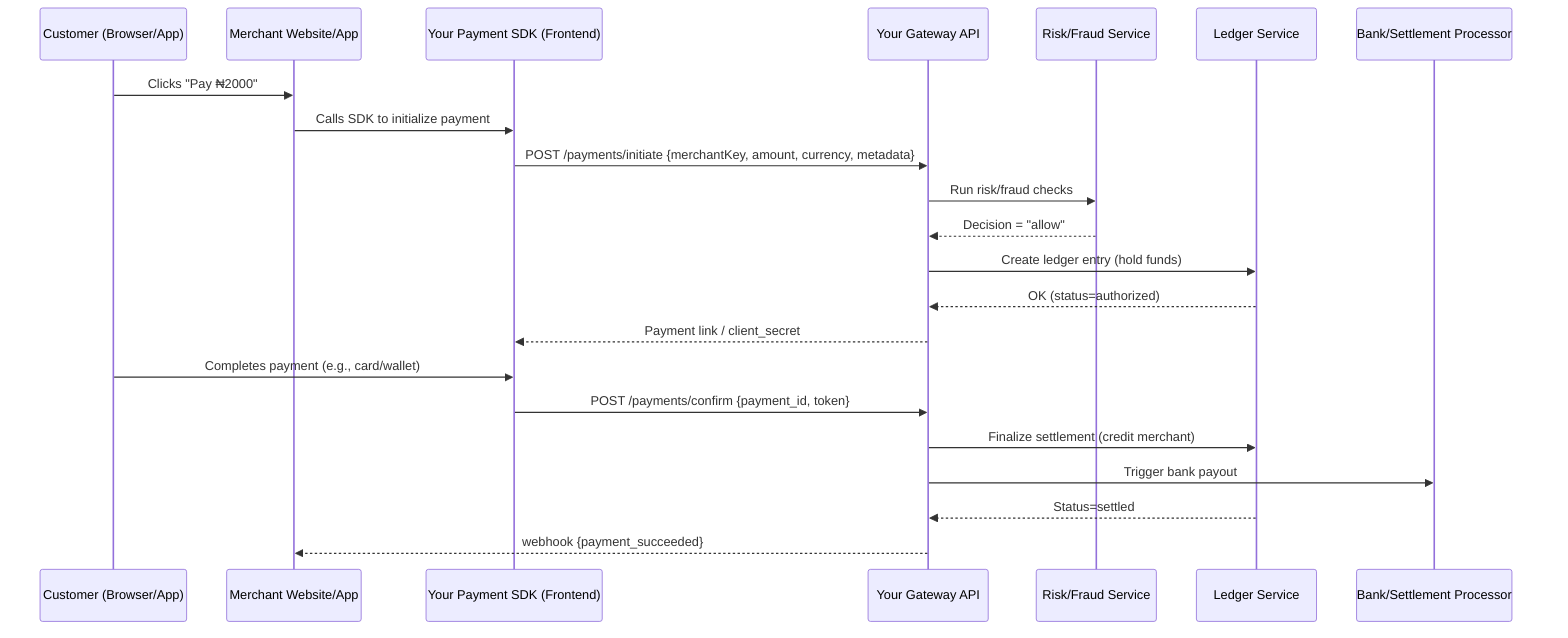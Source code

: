sequenceDiagram
    participant Customer as Customer (Browser/App)
    participant MerchantSite as Merchant Website/App
    participant GatewaySDK as Your Payment SDK (Frontend)
    participant GatewayAPI as Your Gateway API
    participant Risk as Risk/Fraud Service
    participant Ledger as Ledger Service
    participant Settlement as Bank/Settlement Processor

    Customer->>MerchantSite: Clicks "Pay ₦2000"
    MerchantSite->>GatewaySDK: Calls SDK to initialize payment
    GatewaySDK->>GatewayAPI: POST /payments/initiate {merchantKey, amount, currency, metadata}
    GatewayAPI->>Risk: Run risk/fraud checks
    Risk-->>GatewayAPI: Decision = "allow"
    GatewayAPI->>Ledger: Create ledger entry (hold funds)
    Ledger-->>GatewayAPI: OK (status=authorized)
    GatewayAPI-->>GatewaySDK: Payment link / client_secret
    Customer->>GatewaySDK: Completes payment (e.g., card/wallet)
    GatewaySDK->>GatewayAPI: POST /payments/confirm {payment_id, token}
    GatewayAPI->>Ledger: Finalize settlement (credit merchant)
    GatewayAPI->>Settlement: Trigger bank payout
    Ledger-->>GatewayAPI: Status=settled
    GatewayAPI-->>MerchantSite: webhook {payment_succeeded}